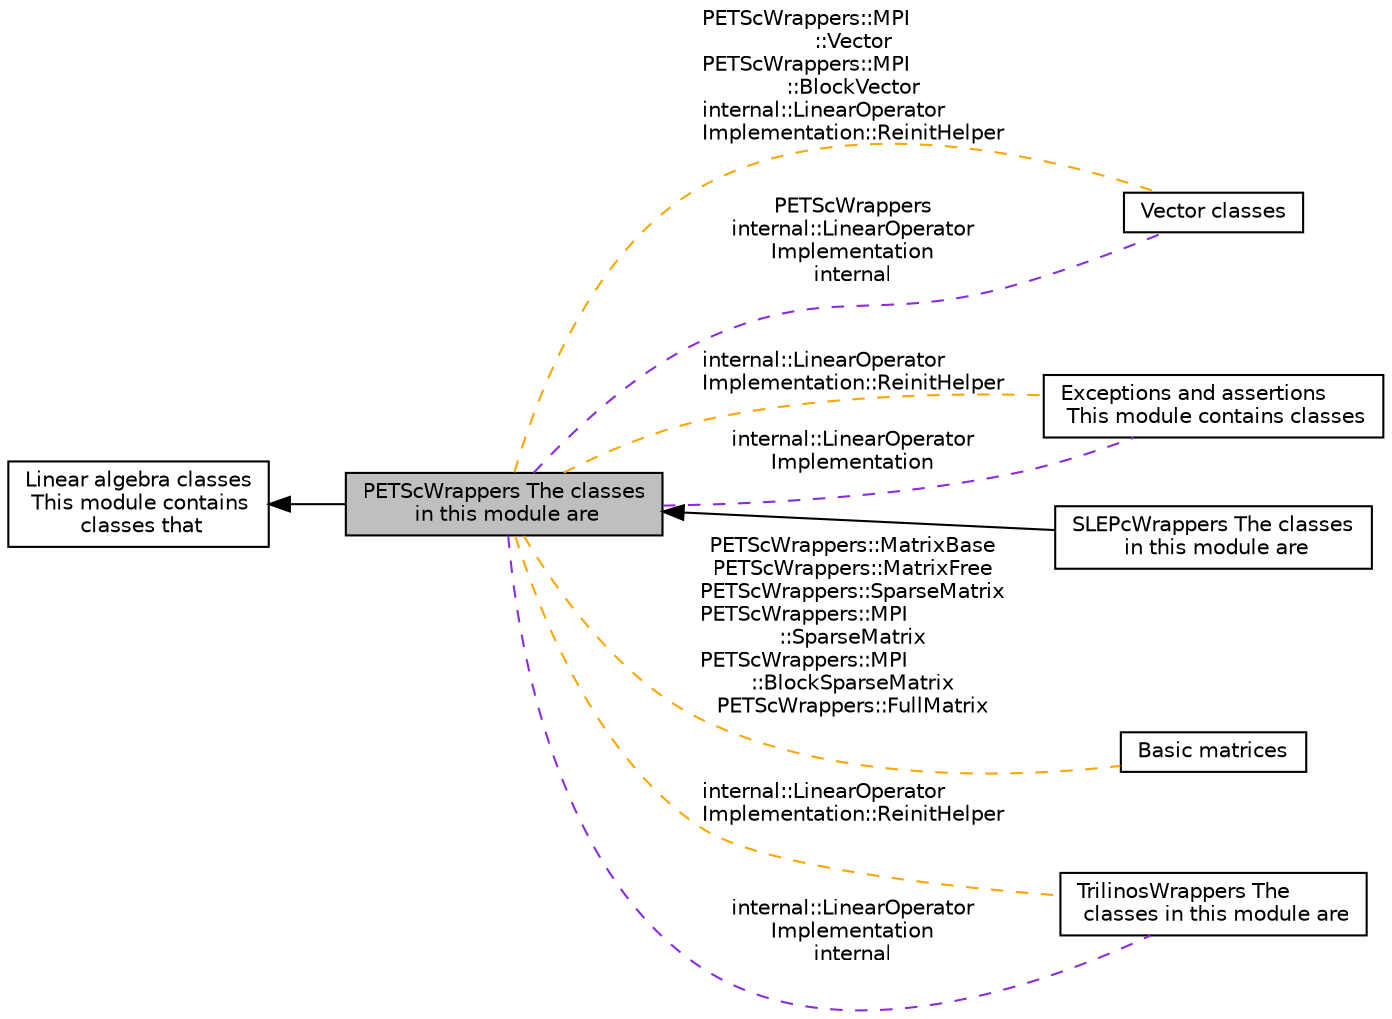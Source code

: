 digraph "PETScWrappers The classes in this module are"
{
  edge [fontname="Helvetica",fontsize="10",labelfontname="Helvetica",labelfontsize="10"];
  node [fontname="Helvetica",fontsize="10",shape=box];
  rankdir=LR;
  Node5 [label="Vector classes",height=0.2,width=0.4,color="black", fillcolor="white", style="filled",URL="$group__Vectors.html",tooltip="Here, we list all the classes that satisfy the VectorType concept and may be used in linear solvers (..."];
  Node6 [label="Exceptions and assertions\l This module contains classes",height=0.2,width=0.4,color="black", fillcolor="white", style="filled",URL="$group__Exceptions.html",tooltip="that are used in the exception mechanism of deal.II."];
  Node3 [label="SLEPcWrappers The classes\l in this module are",height=0.2,width=0.4,color="black", fillcolor="white", style="filled",URL="$group__SLEPcWrappers.html",tooltip="wrappers around functionality provided by the SLEPc library. All classes and functions in this group ..."];
  Node2 [label="Linear algebra classes\l This module contains\l classes that",height=0.2,width=0.4,color="black", fillcolor="white", style="filled",URL="$group__LAC.html",tooltip="involve linear algebra, i.e., those associated with matrices, vectors, and the solution of linear sys..."];
  Node1 [label="PETScWrappers The classes\l in this module are",height=0.2,width=0.4,color="black", fillcolor="grey75", style="filled", fontcolor="black",tooltip="wrappers around functionality provided by the PETSc library. They provide a modern object-oriented in..."];
  Node4 [label="Basic matrices",height=0.2,width=0.4,color="black", fillcolor="white", style="filled",URL="$group__Matrix1.html",tooltip="These are the actual matrix classes provided by deal.II. It is possible to store values in them and r..."];
  Node7 [label="TrilinosWrappers The\l classes in this module are",height=0.2,width=0.4,color="black", fillcolor="white", style="filled",URL="$group__TrilinosWrappers.html",tooltip="wrappers around functionality provided by the Trilinos library. They provide a modern object-oriented..."];
  Node2->Node1 [shape=plaintext, dir="back", style="solid"];
  Node1->Node3 [shape=plaintext, dir="back", style="solid"];
  Node1->Node4 [shape=plaintext, label="PETScWrappers::MatrixBase\nPETScWrappers::MatrixFree\nPETScWrappers::SparseMatrix\nPETScWrappers::MPI\l::SparseMatrix\nPETScWrappers::MPI\l::BlockSparseMatrix\nPETScWrappers::FullMatrix", color="orange", dir="none", style="dashed"];
  Node1->Node5 [shape=plaintext, label="PETScWrappers::MPI\l::Vector\nPETScWrappers::MPI\l::BlockVector\ninternal::LinearOperator\lImplementation::ReinitHelper", color="orange", dir="none", style="dashed"];
  Node1->Node6 [shape=plaintext, label="internal::LinearOperator\lImplementation::ReinitHelper", color="orange", dir="none", style="dashed"];
  Node1->Node7 [shape=plaintext, label="internal::LinearOperator\lImplementation::ReinitHelper", color="orange", dir="none", style="dashed"];
  Node1->Node5 [shape=plaintext, label="PETScWrappers\ninternal::LinearOperator\lImplementation\ninternal", color="blueviolet", dir="none", style="dashed"];
  Node1->Node6 [shape=plaintext, label="internal::LinearOperator\lImplementation", color="blueviolet", dir="none", style="dashed"];
  Node1->Node7 [shape=plaintext, label="internal::LinearOperator\lImplementation\ninternal", color="blueviolet", dir="none", style="dashed"];
}
